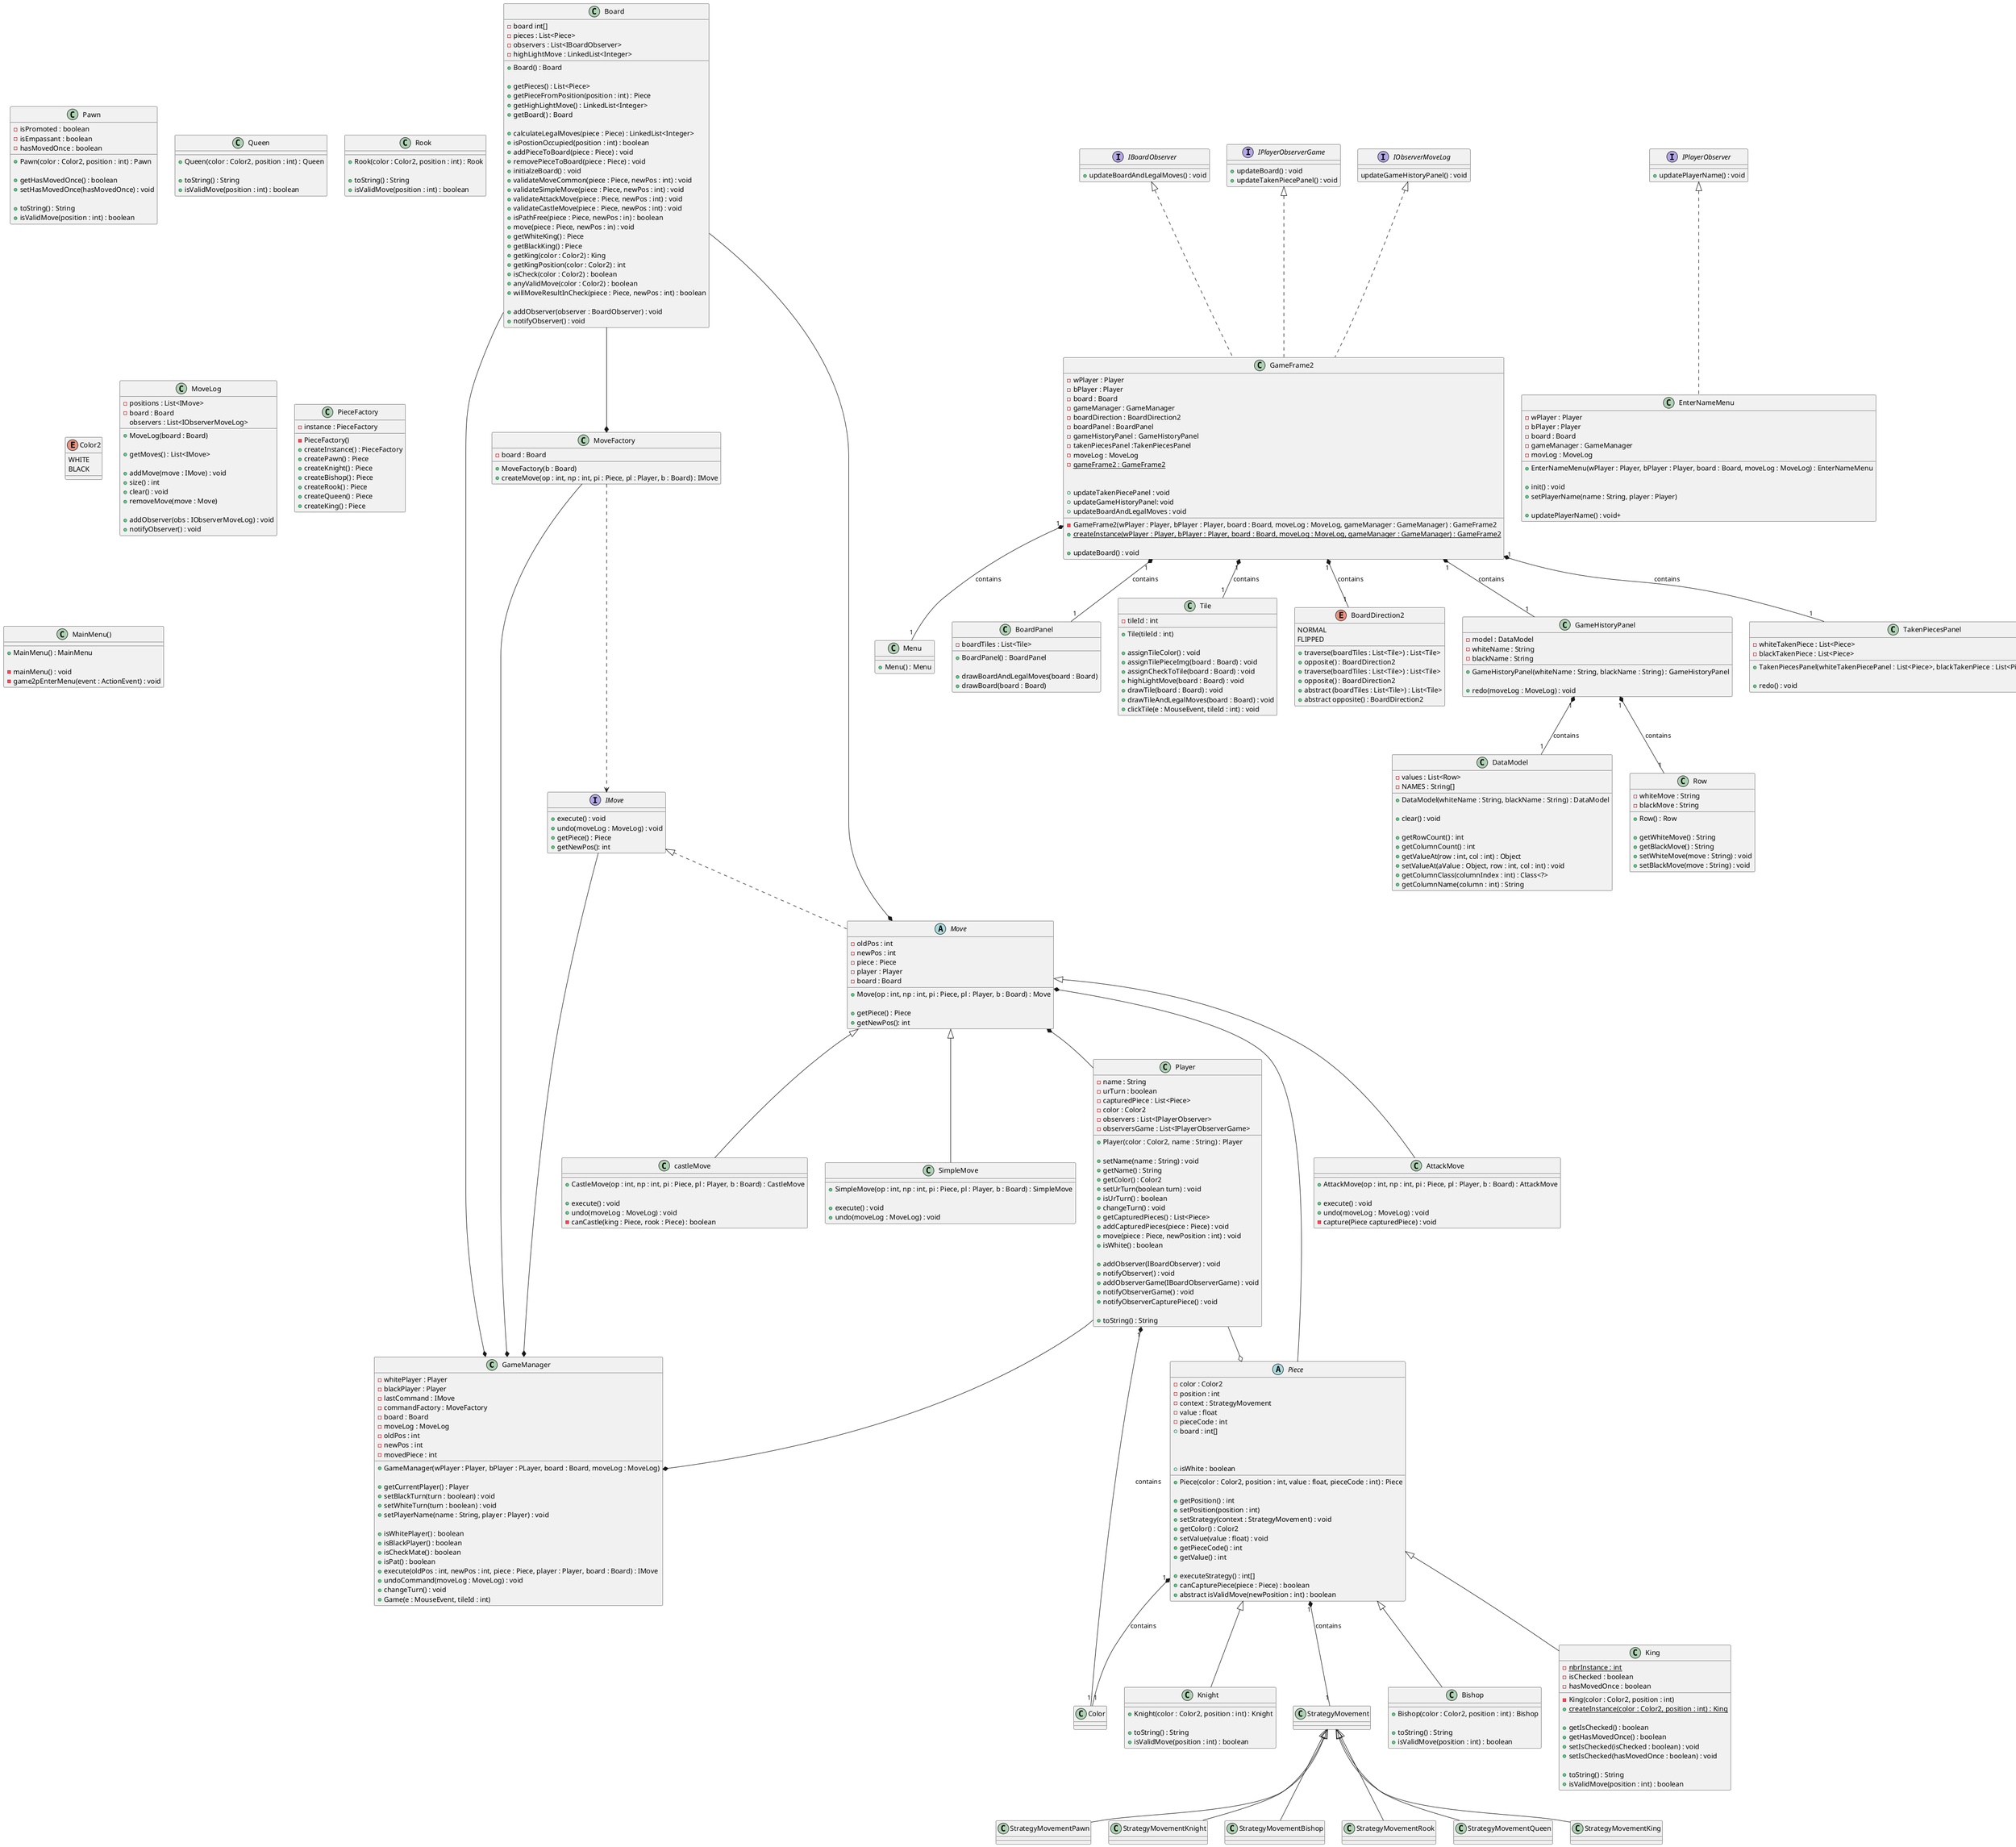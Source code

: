 @startuml
'https://plantuml.com/class-diagram

class GameManager{
    -whitePlayer : Player
    -blackPlayer : Player
    -lastCommand : IMove
    -commandFactory : MoveFactory
    -board : Board
    -moveLog : MoveLog
    -oldPos : int
    -newPos : int
    -movedPiece : int

    +GameManager(wPlayer : Player, bPlayer : PLayer, board : Board, moveLog : MoveLog)

    +getCurrentPlayer() : Player
    +setBlackTurn(turn : boolean) : void
    +setWhiteTurn(turn : boolean) : void
    +setPlayerName(name : String, player : Player) : void

    +isWhitePlayer() : boolean
    +isBlackPlayer() : boolean
    +isCheckMate() : boolean
    +isPat() : boolean
    +execute(oldPos : int, newPos : int, piece : Piece, player : Player, board : Board) : IMove
    +undoCommand(moveLog : MoveLog) : void
    +changeTurn() : void
    +Game(e : MouseEvent, tileId : int)

}






class Board {
    -board int[]
    -pieces : List<Piece>
    -observers : List<IBoardObserver>
    -highLightMove : LinkedList<Integer>

    +Board() : Board

    +getPieces() : List<Piece>
    +getPieceFromPosition(position : int) : Piece
    +getHighLightMove() : LinkedList<Integer>
    +getBoard() : Board

    +calculateLegalMoves(piece : Piece) : LinkedList<Integer>
    +isPostionOccupied(position : int) : boolean
    +addPieceToBoard(piece : Piece) : void
    +removePieceToBoard(piece : Piece) : void
    +initialzeBoard() : void
    +validateMoveCommon(piece : Piece, newPos : int) : void
    +validateSimpleMove(piece : Piece, newPos : int) : void
    +validateAttackMove(piece : Piece, newPos : int) : void
    +validateCastleMove(piece : Piece, newPos : int) : void
    +isPathFree(piece : Piece, newPos : in) : boolean
    +move(piece : Piece, newPos : in) : void
    +getWhiteKing() : Piece
    +getBlackKing() : Piece
    +getKing(color : Color2) : King
    +getKingPosition(color : Color2) : int
    +isCheck(color : Color2) : boolean
    +anyValidMove(color : Color2) : boolean
    +willMoveResultInCheck(piece : Piece, newPos : int) : boolean

    +addObserver(observer : BoardObserver) : void
    +notifyObserver() : void
}

interface IBoardObserver {
    +updateBoardAndLegalMoves() : void
}

class AttackMove extends Move {
    +AttackMove(op : int, np : int, pi : Piece, pl : Player, b : Board) : AttackMove

    +execute() : void
    +undo(moveLog : MoveLog) : void
    -capture(Piece capturedPiece) : void
}

class castleMove extends Move {
    +CastleMove(op : int, np : int, pi : Piece, pl : Player, b : Board) : CastleMove

    +execute() : void
    +undo(moveLog : MoveLog) : void
    -canCastle(king : Piece, rook : Piece) : boolean
}

class SimpleMove extends Move {
    +SimpleMove(op : int, np : int, pi : Piece, pl : Player, b : Board) : SimpleMove

    +execute() : void
    +undo(moveLog : MoveLog) : void
}

interface IMove {
    +execute() : void
    +undo(moveLog : MoveLog) : void
    +getPiece() : Piece
    +getNewPos(): int
}


abstract class Move implements IMove{
    -oldPos : int
    -newPos : int
    -piece : Piece
    -player : Player
    -board : Board

    +Move(op : int, np : int, pi : Piece, pl : Player, b : Board) : Move

    +getPiece() : Piece
    +getNewPos(): int
}

class MoveFactory {
    -board : Board

    +MoveFactory(b : Board)
    +createMove(op : int, np : int, pi : Piece, pl : Player, b : Board) : IMove
}





class Bishop extends Piece{
    +Bishop(color : Color2, position : int) : Bishop

    +toString() : String
    +isValidMove(position : int) : boolean
}

class King extends Piece{
    -{static}nbrInstance : int
    -isChecked : boolean
    -hasMovedOnce : boolean

    -King(color : Color2, position : int)
    +{static}createInstance(color : Color2, position : int) : King

    +getIsChecked() : boolean
    +getHasMovedOnce() : boolean
    +setIsChecked(isChecked : boolean) : void
    +setIsChecked(hasMovedOnce : boolean) : void

    +toString() : String
    +isValidMove(position : int) : boolean
}

class Knight extends Piece {
    +Knight(color : Color2, position : int) : Knight

    +toString() : String
    +isValidMove(position : int) : boolean
}

class Pawn {
    -isPromoted : boolean
    -isEmpassant : boolean
    -hasMovedOnce : boolean

    +Pawn(color : Color2, position : int) : Pawn

    +getHasMovedOnce() : boolean
    +setHasMovedOnce(hasMovedOnce) : void

    +toString() : String
    +isValidMove(position : int) : boolean
}

abstract class Piece {
    -color : Color2
    -position : int
    -context : StrategyMovement
    -value : float
    -pieceCode : int
    +board : int[]

    +Piece(color : Color2, position : int, value : float, pieceCode : int) : Piece

    +getPosition() : int
    +setPosition(position : int)
    +setStrategy(context : StrategyMovement) : void
    +getColor() : Color2
    +setValue(value : float) : void
    +getPieceCode() : int
    +getValue() : int

    +executeStrategy() : int[]
    +isWhite : boolean
    +canCapturePiece(piece : Piece) : boolean
    +abstract isValidMove(newPosition : int) : boolean

}

class Queen {
    +Queen(color : Color2, position : int) : Queen

    +toString() : String
    +isValidMove(position : int) : boolean
}

class Rook {
    +Rook(color : Color2, position : int) : Rook

    +toString() : String
    +isValidMove(position : int) : boolean
}

class Player {
    -name : String
    -urTurn : boolean
    -capturedPiece : List<Piece>
    -color : Color2
    -observers : List<IPlayerObserver>
    -observersGame : List<IPlayerObserverGame>

    +Player(color : Color2, name : String) : Player

    +setName(name : String) : void
    +getName() : String
    +getColor() : Color2
    +setUrTurn(boolean turn) : void
    +isUrTurn() : boolean
    +changeTurn() : void
    +getCapturedPieces() : List<Piece>
    +addCapturedPieces(piece : Piece) : void
    +move(piece : Piece, newPosition : int) : void
    +isWhite() : boolean

    +addObserver(IBoardObserver) : void
    +notifyObserver() : void
    +addObserverGame(IBoardObserverGame) : void
    +notifyObserverGame() : void
    +notifyObserverCapturePiece() : void

    +toString() : String
}

interface IPlayerObserver {
    +updatePlayerName() : void
}

interface IPlayerObserverGame {
    +updateBoard() : void
    +updateTakenPiecePanel() : void
}

enum Color2 {
    WHITE
    BLACK
}

interface IObserverMoveLog {
    updateGameHistoryPanel() : void
}

class MoveLog {
    -positions : List<IMove>
    -board : Board
    observers : List<IObserverMoveLog>

    +MoveLog(board : Board)

    +getMoves() : List<IMove>

    +addMove(move : IMove) : void
    +size() : int
    +clear() : void
    +removeMove(move : Move)

    +addObserver(obs : IObserverMoveLog) : void
    +notifyObserver() : void
}

class PieceFactory {
    -instance : PieceFactory

    -PieceFactory()
    +createInstance() : PieceFactory
    +createPawn() : Piece
    +createKnight() : Piece
    +createBishop() : Piece
    +createRook() : Piece
    +createQueen() : Piece
    +createKing() : Piece
}


class EnterNameMenu implements IPlayerObserver{
    -wPlayer : Player
    -bPlayer : Player
    -board : Board
    -gameManager : GameManager
    -movLog : MoveLog

    +EnterNameMenu(wPlayer : Player, bPlayer : Player, board : Board, moveLog : MoveLog) : EnterNameMenu

    +init() : void
    +setPlayerName(name : String, player : Player)

    +updatePlayerName() : void+
}

class GameFrame2 implements IBoardObserver, IPlayerObserverGame, IObserverMoveLog {
    -wPlayer : Player
    -bPlayer : Player
    -board : Board
    -gameManager : GameManager
    -boardDirection : BoardDirection2
    -boardPanel : BoardPanel
    -gameHistoryPanel : GameHistoryPanel
    -takenPiecesPanel :TakenPiecesPanel
    -moveLog : MoveLog
    -{static} gameFrame2 : GameFrame2

    -GameFrame2(wPlayer : Player, bPlayer : Player, board : Board, moveLog : MoveLog, gameManager : GameManager) : GameFrame2
    +{static} createInstance(wPlayer : Player, bPlayer : Player, board : Board, moveLog : MoveLog, gameManager : GameManager) : GameFrame2

    +updateBoard() : void
    +updateTakenPiecePanel : void
    +updateGameHistoryPanel: void
    +updateBoardAndLegalMoves : void
}

class Menu {
    +Menu() : Menu
}

class BoardPanel {
    -boardTiles : List<Tile>

    +BoardPanel() : BoardPanel

    +drawBoardAndLegalMoves(board : Board)
    +drawBoard(board : Board)
}

class Tile {
    -tileId : int

    +Tile(tileId : int)

    +assignTileColor() : void
    +assignTilePieceImg(board : Board) : void
    +assignCheckToTile(board : Board) : void
    +highLightMove(board : Board) : void
    +drawTile(board : Board) : void
    +drawTileAndLegalMoves(board : Board) : void
    +clickTile(e : MouseEvent, tileId : int) : void
}

enum BoardDirection2 {
    NORMAL
        +traverse(boardTiles : List<Tile>) : List<Tile>
        +opposite() : BoardDirection2
    FLIPPED
        +traverse(boardTiles : List<Tile>) : List<Tile>
        +opposite() : BoardDirection2
    +abstract (boardTiles : List<Tile>) : List<Tile>
    +abstract opposite() : BoardDirection2
}

class GameHistoryPanel {
    -model : DataModel
    -whiteName : String
    -blackName : String

    +GameHistoryPanel(whiteName : String, blackName : String) : GameHistoryPanel

    +redo(moveLog : MoveLog) : void
}

class DataModel {
    -values : List<Row>
    -NAMES : String[]

    +DataModel(whiteName : String, blackName : String) : DataModel

    +clear() : void

    +getRowCount() : int
    +getColumnCount() : int
    +getValueAt(row : int, col : int) : Object
    +setValueAt(aValue : Object, row : int, col : int) : void
    +getColumnClass(columnIndex : int) : Class<?>
    +getColumnName(column : int) : String
}

class Row {
    -whiteMove : String
    -blackMove : String

    +Row() : Row

    +getWhiteMove() : String
    +getBlackMove() : String
    +setWhiteMove(move : String) : void
    +setBlackMove(move : String) : void
}

class MainMenu() {
    +MainMenu() : MainMenu

    -mainMenu() : void
    -game2pEnterMenu(event : ActionEvent) : void
}

class TakenPiecesPanel {
    -whiteTakenPiece : List<Piece>
    -blackTakenPiece : List<Piece>

    +TakenPiecesPanel(whiteTakenPiecePanel : List<Piece>, blackTakenPiece : List<Piece>) : TakenPiecesPanel

    +redo() : void
}









GameFrame2 "1" *-- "1" Menu : contains
GameFrame2 "1" *-- "1" BoardPanel : contains
GameFrame2 "1" *-- "1" Tile : contains
GameFrame2 "1" *-- "1" BoardDirection2 : contains
GameFrame2 "1" *-- "1" TakenPiecesPanel : contains
GameFrame2 "1" *-- "1" GameHistoryPanel : contains

GameHistoryPanel "1" *-- "1" DataModel : contains
GameHistoryPanel "1" *-- "1" Row : contains

Piece "1" *-- "1" StrategyMovement : contains
Piece "1" *-- "1" Color : contains
Player "1" *-- "1" Color : contains

StrategyMovement <|-- StrategyMovementPawn
StrategyMovement <|-- StrategyMovementKnight
StrategyMovement <|-- StrategyMovementBishop
StrategyMovement <|-- StrategyMovementRook
StrategyMovement <|-- StrategyMovementQueen
StrategyMovement <|-- StrategyMovementKing
Player --o Piece
Board --* MoveFactory
MoveFactory --[dashed]-> IMove
IMove --* GameManager
MoveFactory --* GameManager
Board --* GameManager
Player --* GameManager
Move *-- Board
Move *-- Piece
Move *-- Player


@enduml